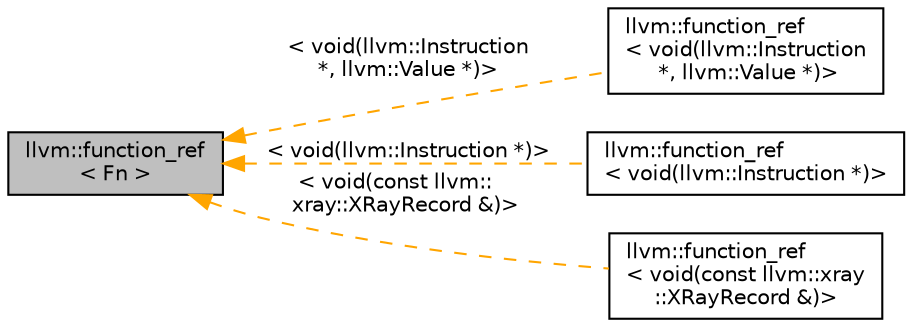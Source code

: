 digraph "llvm::function_ref&lt; Fn &gt;"
{
 // LATEX_PDF_SIZE
  bgcolor="transparent";
  edge [fontname="Helvetica",fontsize="10",labelfontname="Helvetica",labelfontsize="10"];
  node [fontname="Helvetica",fontsize="10",shape="box"];
  rankdir="LR";
  Node1 [label="llvm::function_ref\l\< Fn \>",height=0.2,width=0.4,color="black", fillcolor="grey75", style="filled", fontcolor="black",tooltip="An efficient, type-erasing, non-owning reference to a callable."];
  Node1 -> Node2 [dir="back",color="orange",fontsize="10",style="dashed",label=" \< void(llvm::Instruction\l *, llvm::Value *)\>" ,fontname="Helvetica"];
  Node2 [label="llvm::function_ref\l\< void(llvm::Instruction\l *, llvm::Value *)\>",height=0.2,width=0.4,color="black",URL="$classllvm_1_1function__ref.html",tooltip=" "];
  Node1 -> Node3 [dir="back",color="orange",fontsize="10",style="dashed",label=" \< void(llvm::Instruction *)\>" ,fontname="Helvetica"];
  Node3 [label="llvm::function_ref\l\< void(llvm::Instruction *)\>",height=0.2,width=0.4,color="black",URL="$classllvm_1_1function__ref.html",tooltip=" "];
  Node1 -> Node4 [dir="back",color="orange",fontsize="10",style="dashed",label=" \< void(const llvm::\lxray::XRayRecord &)\>" ,fontname="Helvetica"];
  Node4 [label="llvm::function_ref\l\< void(const llvm::xray\l::XRayRecord &)\>",height=0.2,width=0.4,color="black",URL="$classllvm_1_1function__ref.html",tooltip=" "];
}
